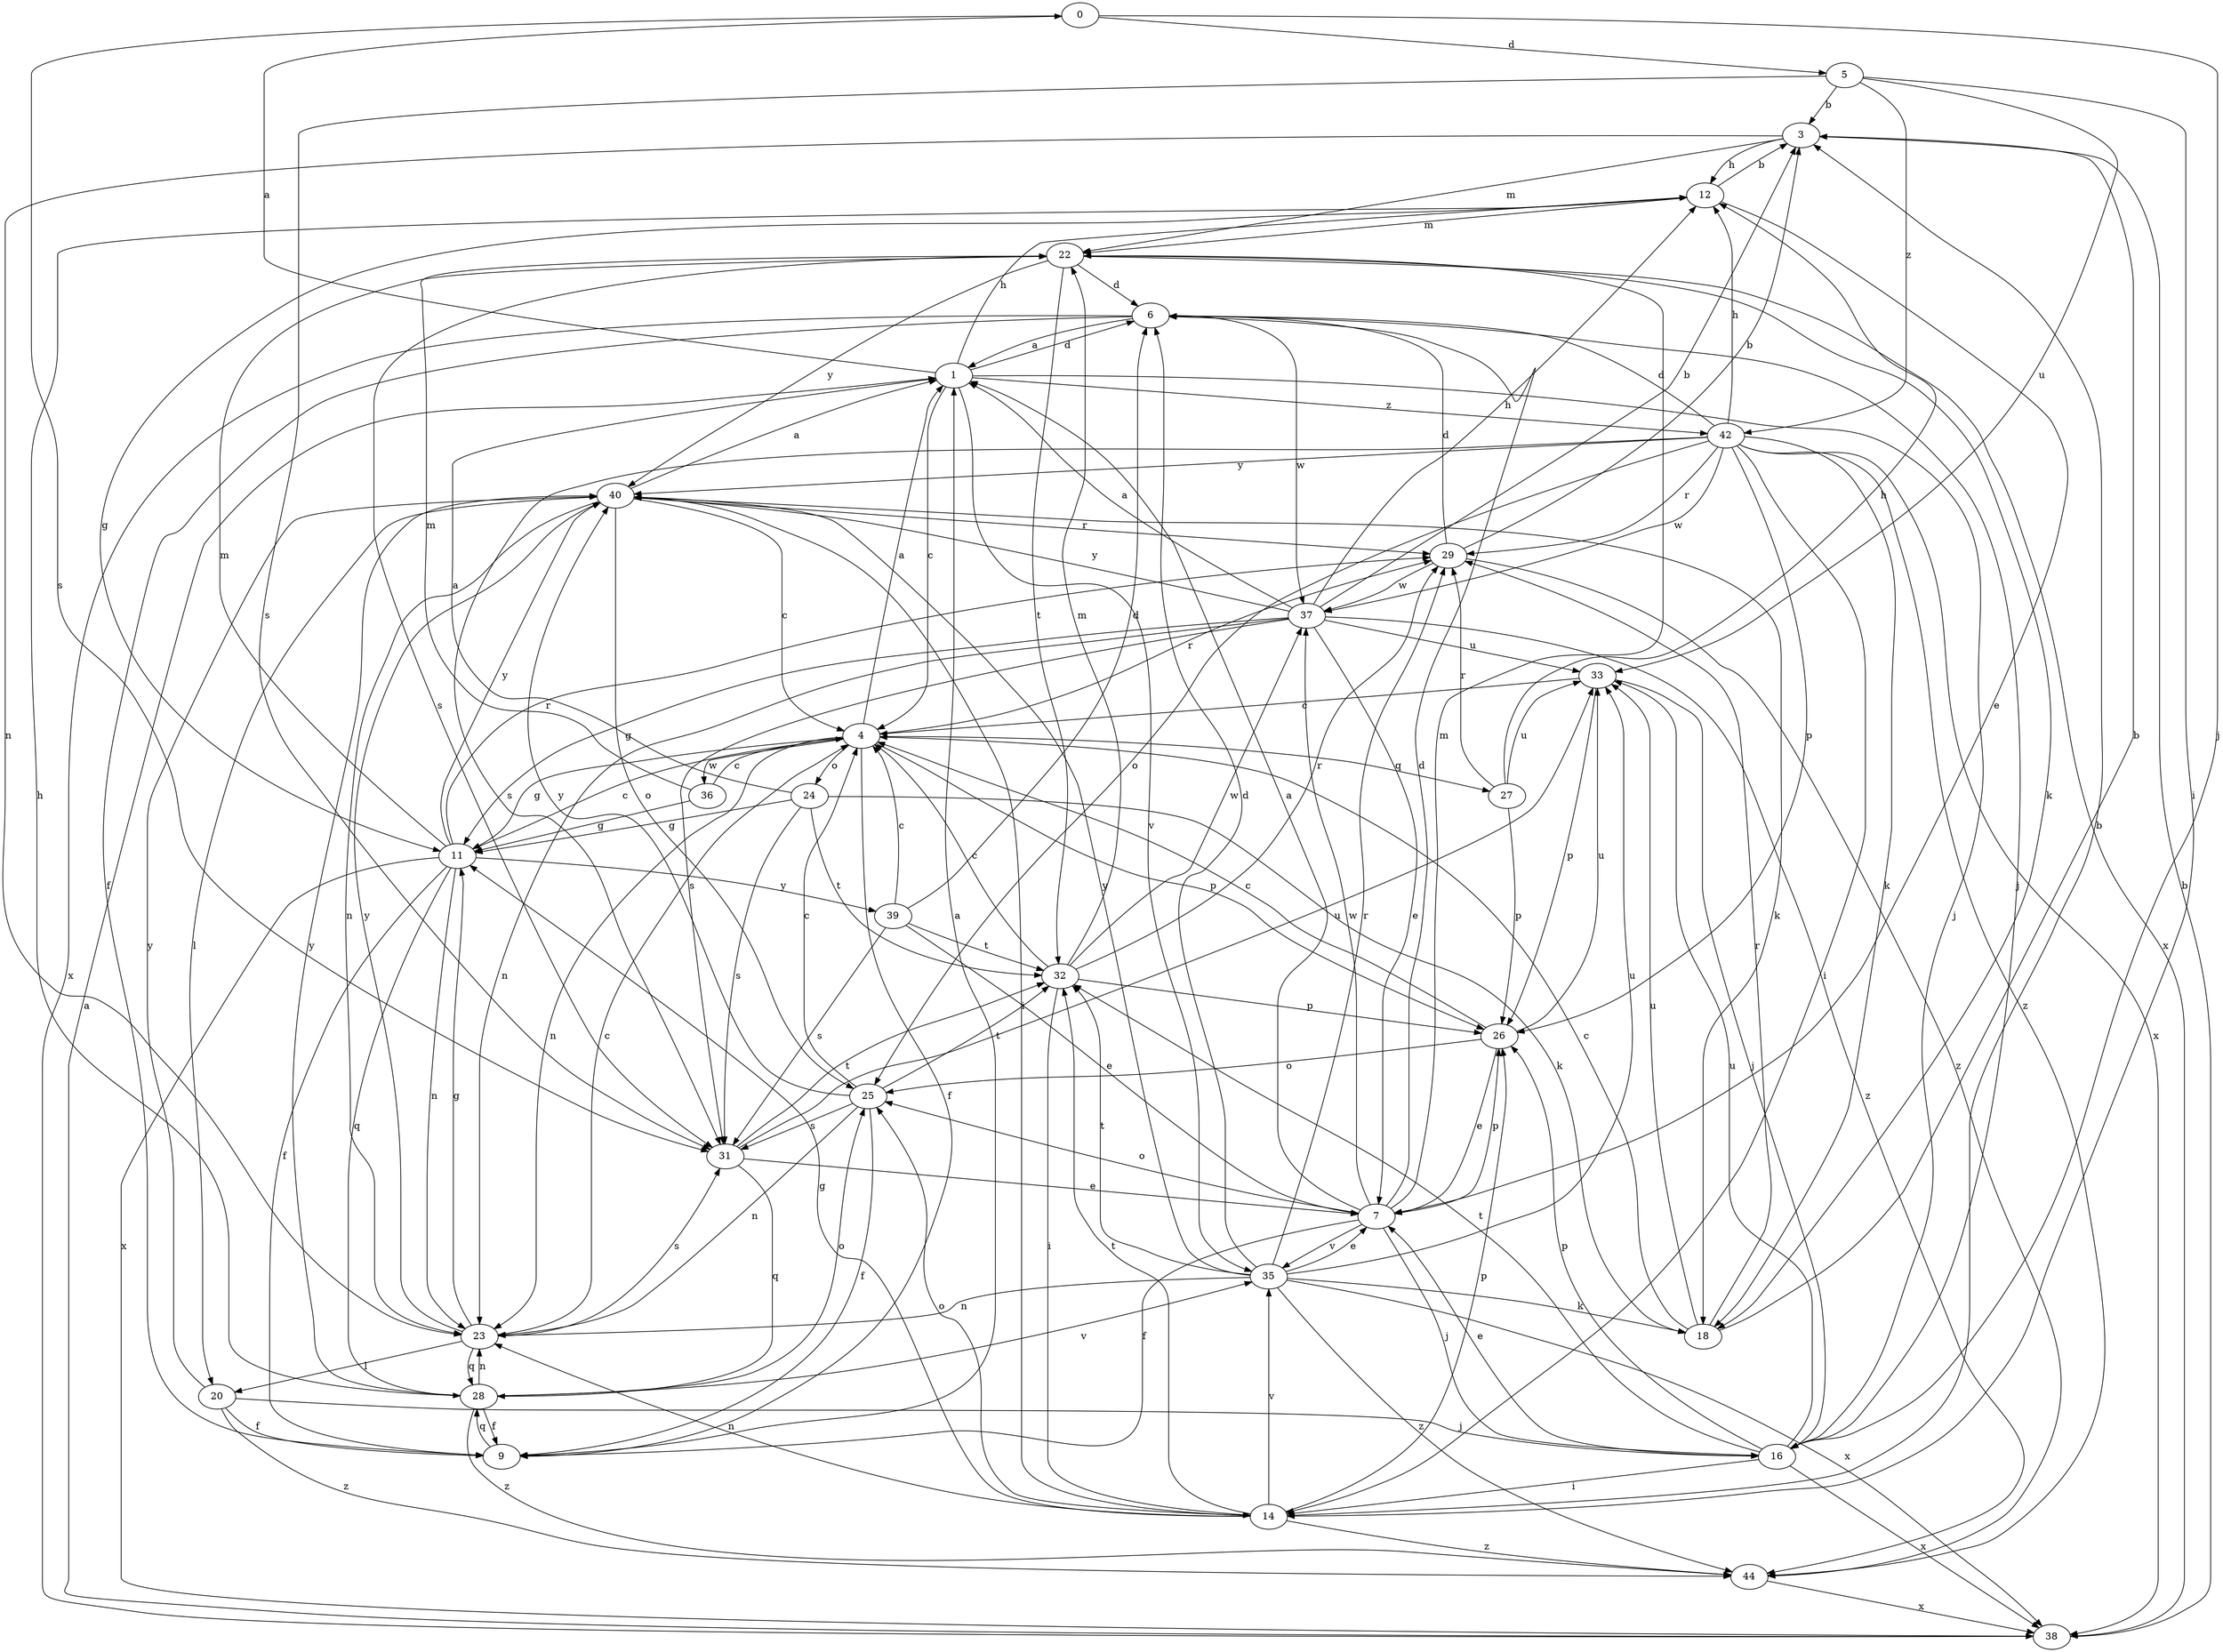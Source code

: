 strict digraph  {
0;
1;
3;
4;
5;
6;
7;
9;
11;
12;
14;
16;
18;
20;
22;
23;
24;
25;
26;
27;
28;
29;
31;
32;
33;
35;
36;
37;
38;
39;
40;
42;
44;
0 -> 5  [label=d];
0 -> 16  [label=j];
0 -> 31  [label=s];
1 -> 0  [label=a];
1 -> 4  [label=c];
1 -> 6  [label=d];
1 -> 12  [label=h];
1 -> 16  [label=j];
1 -> 35  [label=v];
1 -> 42  [label=z];
3 -> 12  [label=h];
3 -> 22  [label=m];
3 -> 23  [label=n];
4 -> 1  [label=a];
4 -> 9  [label=f];
4 -> 11  [label=g];
4 -> 23  [label=n];
4 -> 24  [label=o];
4 -> 26  [label=p];
4 -> 27  [label=q];
4 -> 29  [label=r];
4 -> 36  [label=w];
5 -> 3  [label=b];
5 -> 14  [label=i];
5 -> 31  [label=s];
5 -> 33  [label=u];
5 -> 42  [label=z];
6 -> 1  [label=a];
6 -> 9  [label=f];
6 -> 16  [label=j];
6 -> 37  [label=w];
6 -> 38  [label=x];
7 -> 1  [label=a];
7 -> 6  [label=d];
7 -> 9  [label=f];
7 -> 16  [label=j];
7 -> 22  [label=m];
7 -> 25  [label=o];
7 -> 26  [label=p];
7 -> 35  [label=v];
7 -> 37  [label=w];
9 -> 1  [label=a];
9 -> 28  [label=q];
11 -> 4  [label=c];
11 -> 9  [label=f];
11 -> 22  [label=m];
11 -> 23  [label=n];
11 -> 28  [label=q];
11 -> 29  [label=r];
11 -> 38  [label=x];
11 -> 39  [label=y];
11 -> 40  [label=y];
12 -> 3  [label=b];
12 -> 7  [label=e];
12 -> 11  [label=g];
12 -> 22  [label=m];
14 -> 3  [label=b];
14 -> 11  [label=g];
14 -> 23  [label=n];
14 -> 25  [label=o];
14 -> 26  [label=p];
14 -> 32  [label=t];
14 -> 35  [label=v];
14 -> 44  [label=z];
16 -> 7  [label=e];
16 -> 14  [label=i];
16 -> 26  [label=p];
16 -> 32  [label=t];
16 -> 33  [label=u];
16 -> 38  [label=x];
18 -> 3  [label=b];
18 -> 4  [label=c];
18 -> 29  [label=r];
18 -> 33  [label=u];
20 -> 9  [label=f];
20 -> 16  [label=j];
20 -> 40  [label=y];
20 -> 44  [label=z];
22 -> 6  [label=d];
22 -> 18  [label=k];
22 -> 31  [label=s];
22 -> 32  [label=t];
22 -> 38  [label=x];
22 -> 40  [label=y];
23 -> 4  [label=c];
23 -> 11  [label=g];
23 -> 20  [label=l];
23 -> 28  [label=q];
23 -> 31  [label=s];
23 -> 40  [label=y];
24 -> 1  [label=a];
24 -> 11  [label=g];
24 -> 18  [label=k];
24 -> 31  [label=s];
24 -> 32  [label=t];
25 -> 4  [label=c];
25 -> 9  [label=f];
25 -> 23  [label=n];
25 -> 31  [label=s];
25 -> 32  [label=t];
25 -> 40  [label=y];
26 -> 4  [label=c];
26 -> 7  [label=e];
26 -> 25  [label=o];
26 -> 33  [label=u];
27 -> 12  [label=h];
27 -> 26  [label=p];
27 -> 29  [label=r];
27 -> 33  [label=u];
28 -> 9  [label=f];
28 -> 12  [label=h];
28 -> 23  [label=n];
28 -> 25  [label=o];
28 -> 35  [label=v];
28 -> 40  [label=y];
28 -> 44  [label=z];
29 -> 3  [label=b];
29 -> 6  [label=d];
29 -> 37  [label=w];
29 -> 44  [label=z];
31 -> 7  [label=e];
31 -> 28  [label=q];
31 -> 32  [label=t];
31 -> 33  [label=u];
32 -> 4  [label=c];
32 -> 14  [label=i];
32 -> 22  [label=m];
32 -> 26  [label=p];
32 -> 29  [label=r];
32 -> 37  [label=w];
33 -> 4  [label=c];
33 -> 16  [label=j];
33 -> 26  [label=p];
35 -> 6  [label=d];
35 -> 7  [label=e];
35 -> 18  [label=k];
35 -> 23  [label=n];
35 -> 29  [label=r];
35 -> 32  [label=t];
35 -> 33  [label=u];
35 -> 38  [label=x];
35 -> 40  [label=y];
35 -> 44  [label=z];
36 -> 4  [label=c];
36 -> 11  [label=g];
36 -> 22  [label=m];
37 -> 1  [label=a];
37 -> 3  [label=b];
37 -> 7  [label=e];
37 -> 11  [label=g];
37 -> 12  [label=h];
37 -> 23  [label=n];
37 -> 31  [label=s];
37 -> 33  [label=u];
37 -> 40  [label=y];
37 -> 44  [label=z];
38 -> 1  [label=a];
38 -> 3  [label=b];
39 -> 4  [label=c];
39 -> 6  [label=d];
39 -> 7  [label=e];
39 -> 31  [label=s];
39 -> 32  [label=t];
40 -> 1  [label=a];
40 -> 4  [label=c];
40 -> 14  [label=i];
40 -> 18  [label=k];
40 -> 20  [label=l];
40 -> 23  [label=n];
40 -> 25  [label=o];
40 -> 29  [label=r];
42 -> 6  [label=d];
42 -> 12  [label=h];
42 -> 14  [label=i];
42 -> 18  [label=k];
42 -> 25  [label=o];
42 -> 26  [label=p];
42 -> 29  [label=r];
42 -> 31  [label=s];
42 -> 37  [label=w];
42 -> 38  [label=x];
42 -> 40  [label=y];
42 -> 44  [label=z];
44 -> 38  [label=x];
}
